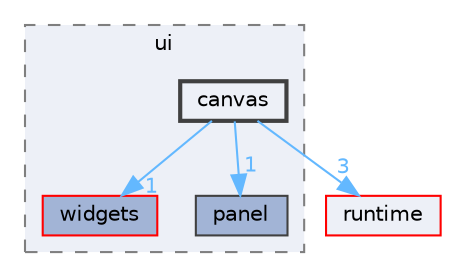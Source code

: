 digraph "module/ui/canvas"
{
 // LATEX_PDF_SIZE
  bgcolor="transparent";
  edge [fontname=Helvetica,fontsize=10,labelfontname=Helvetica,labelfontsize=10];
  node [fontname=Helvetica,fontsize=10,shape=box,height=0.2,width=0.4];
  compound=true
  subgraph clusterdir_ba0bce3c51de02067d89f5231328fc45 {
    graph [ bgcolor="#edf0f7", pencolor="grey50", label="ui", fontname=Helvetica,fontsize=10 style="filled,dashed", URL="dir_ba0bce3c51de02067d89f5231328fc45.html",tooltip=""]
  dir_3e583209dd0340bcece4e4bd2366cefe [label="widgets", fillcolor="#a2b4d6", color="red", style="filled", URL="dir_3e583209dd0340bcece4e4bd2366cefe.html",tooltip=""];
  dir_c536685952a720ce4db53b69532ef6b6 [label="panel", fillcolor="#a2b4d6", color="grey25", style="filled", URL="dir_c536685952a720ce4db53b69532ef6b6.html",tooltip=""];
  dir_b62f7a3f9f8acb25f8075d172c63f915 [label="canvas", fillcolor="#edf0f7", color="grey25", style="filled,bold", URL="dir_b62f7a3f9f8acb25f8075d172c63f915.html",tooltip=""];
  }
  dir_cb031e414f281a658b23dddb30bb9d2c [label="runtime", fillcolor="#edf0f7", color="red", style="filled", URL="dir_cb031e414f281a658b23dddb30bb9d2c.html",tooltip=""];
  dir_b62f7a3f9f8acb25f8075d172c63f915->dir_3e583209dd0340bcece4e4bd2366cefe [headlabel="1", labeldistance=1.5 headhref="dir_000102_000929.html" href="dir_000102_000929.html" color="steelblue1" fontcolor="steelblue1"];
  dir_b62f7a3f9f8acb25f8075d172c63f915->dir_c536685952a720ce4db53b69532ef6b6 [headlabel="1", labeldistance=1.5 headhref="dir_000102_000534.html" href="dir_000102_000534.html" color="steelblue1" fontcolor="steelblue1"];
  dir_b62f7a3f9f8acb25f8075d172c63f915->dir_cb031e414f281a658b23dddb30bb9d2c [headlabel="3", labeldistance=1.5 headhref="dir_000102_000628.html" href="dir_000102_000628.html" color="steelblue1" fontcolor="steelblue1"];
}
